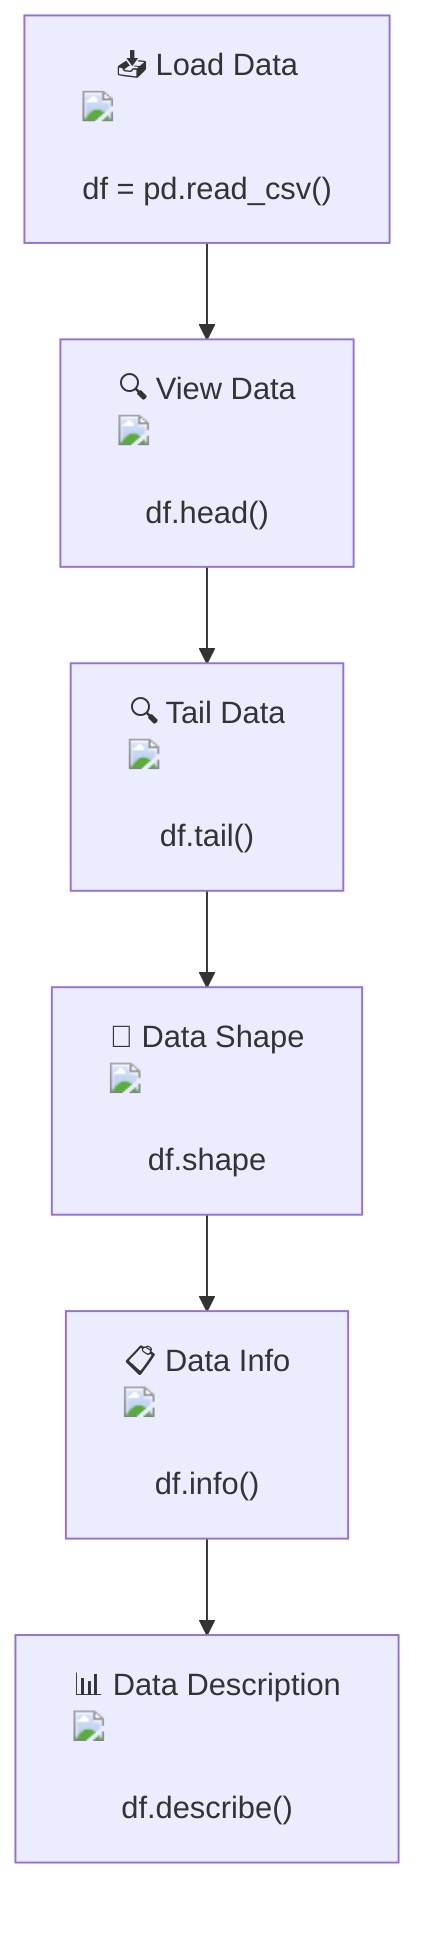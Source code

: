 flowchart TD
    A["📥 Load Data <img src='icons/file.svg'/> <br/> df = pd.read_csv()"] --> B["🔍 View Data <img src='icons/table.svg'/> <br/> df.head()"]
    B --> C["🔍 Tail Data <img src='icons/table.svg'/> <br/> df.tail()"]
    C --> D["📐 Data Shape <img src='icons/table.svg'/> <br/> df.shape"]
    D --> E["📋 Data Info <img src='icons/table.svg'/> <br/> df.info()"]
    E --> F["📊 Data Description <img src='icons/table.svg'/> <br/> df.describe()"]